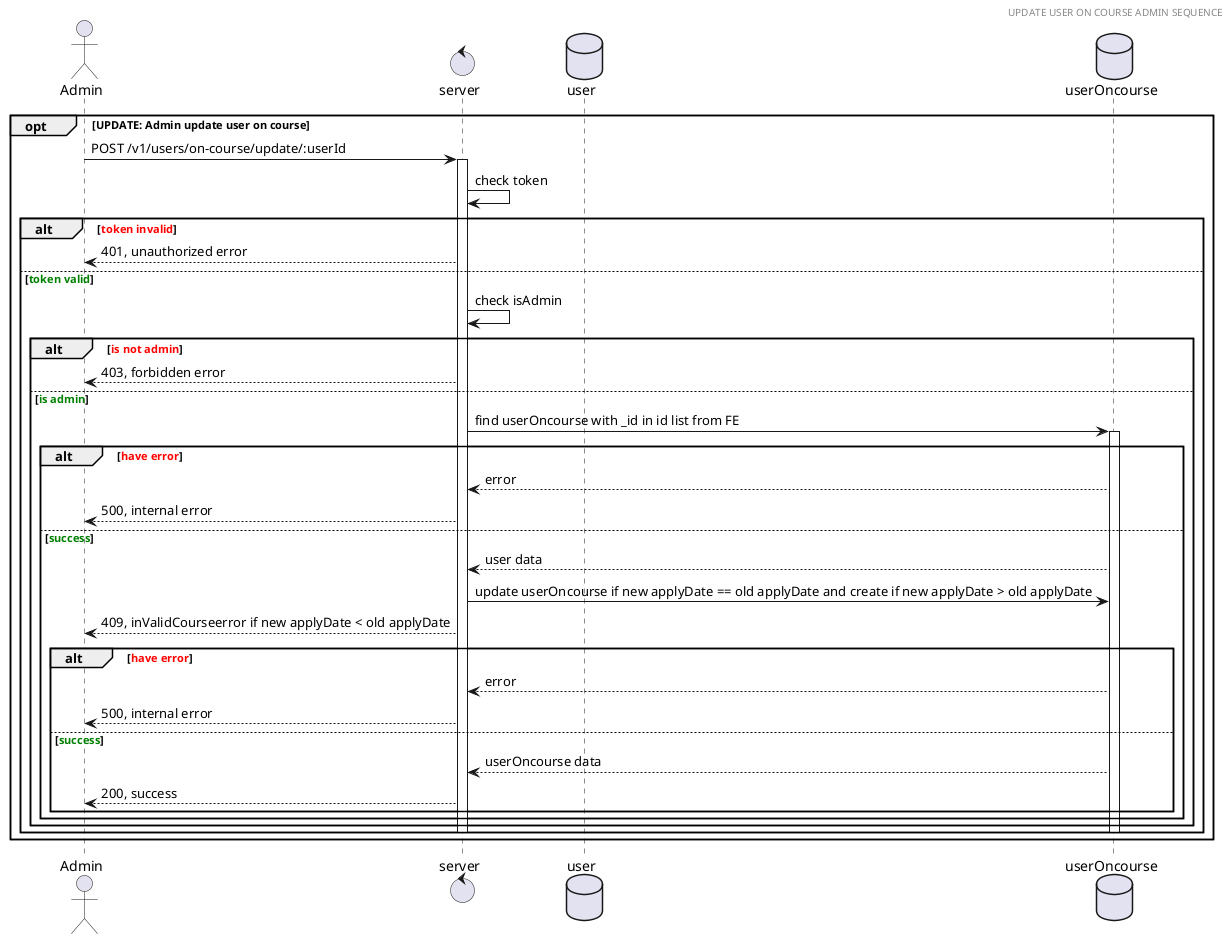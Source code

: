 @startuml User on course admin sequence

header UPDATE USER ON COURSE ADMIN SEQUENCE
actor Admin 
control server
database user
database userOncourse

opt UPDATE: Admin update user on course
  Admin -> server: POST /v1/users/on-course/update/:userId
  activate server
  server -> server: check token
  alt <font color=red>token invalid</font>
    server --> Admin: 401, unauthorized error
  else <font color=green>token valid</font>
    server -> server: check isAdmin
    alt <font color=red>is not admin</font>
      server --> Admin: 403, forbidden error
    else <font color=green>is admin</font>
      server -> userOncourse: find userOncourse with _id in id list from FE
      activate userOncourse
      alt <font color=red>have error</font>
        userOncourse --> server: error
        server --> Admin: 500, internal error
      else <font color=green>success</font>
        userOncourse --> server: user data
        server -> userOncourse: update userOncourse if new applyDate == old applyDate and create if new applyDate > old applyDate
        server --> Admin: 409, inValidCourseerror if new applyDate < old applyDate
        alt <font color=red>have error</font>
          userOncourse --> server: error
          server --> Admin: 500, internal error
        else <font color=green>success</font>
          userOncourse --> server: userOncourse data
          server --> Admin: 200, success
        end
      end


    end
    deactivate userOncourse
    deactivate server
  end
end

@enduml